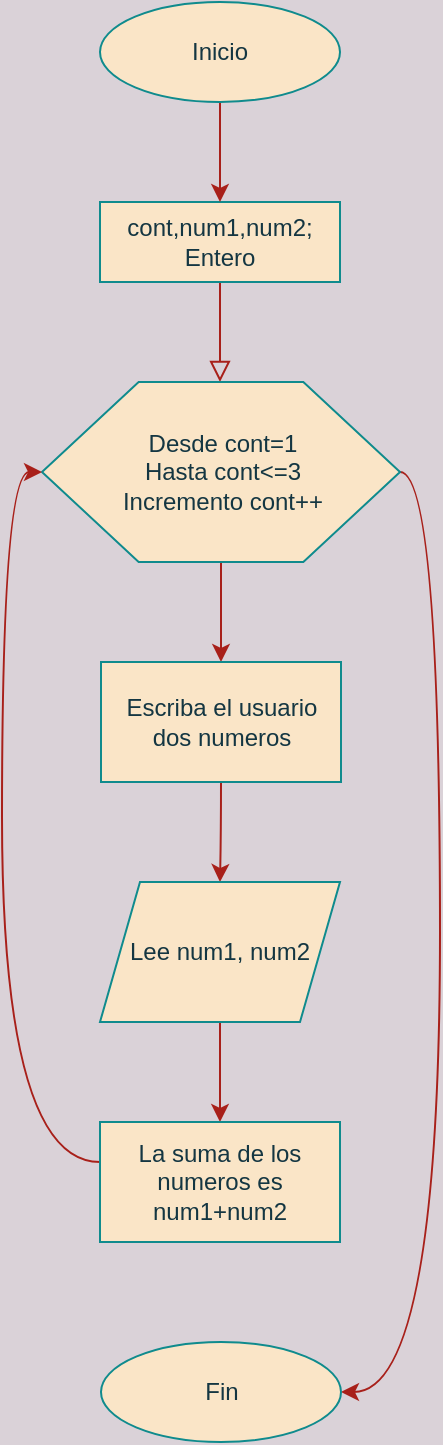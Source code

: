 <mxfile version="13.7.4" type="github">
  <diagram id="C5RBs43oDa-KdzZeNtuy" name="Page-1">
    <mxGraphModel dx="1382" dy="1964" grid="0" gridSize="10" guides="1" tooltips="1" connect="1" arrows="1" fold="1" page="1" pageScale="1" pageWidth="827" pageHeight="1169" background="#DAD2D8" math="0" shadow="0">
      <root>
        <mxCell id="WIyWlLk6GJQsqaUBKTNV-0" />
        <mxCell id="WIyWlLk6GJQsqaUBKTNV-1" parent="WIyWlLk6GJQsqaUBKTNV-0" />
        <mxCell id="WIyWlLk6GJQsqaUBKTNV-2" value="" style="html=1;jettySize=auto;orthogonalLoop=1;fontSize=11;endArrow=block;endFill=0;endSize=8;strokeWidth=1;shadow=0;labelBackgroundColor=none;edgeStyle=orthogonalEdgeStyle;curved=1;strokeColor=#A8201A;fontColor=#143642;" parent="WIyWlLk6GJQsqaUBKTNV-1" source="WIyWlLk6GJQsqaUBKTNV-3" edge="1">
          <mxGeometry relative="1" as="geometry">
            <mxPoint x="220" y="170" as="targetPoint" />
          </mxGeometry>
        </mxCell>
        <mxCell id="WIyWlLk6GJQsqaUBKTNV-3" value="cont,num1,num2; Entero" style="whiteSpace=wrap;html=1;fontSize=12;glass=0;strokeWidth=1;shadow=0;fillColor=#FAE5C7;strokeColor=#0F8B8D;fontColor=#143642;" parent="WIyWlLk6GJQsqaUBKTNV-1" vertex="1">
          <mxGeometry x="160" y="80" width="120" height="40" as="geometry" />
        </mxCell>
        <mxCell id="0xhGgHG6xFwa5WLj91no-1" style="edgeStyle=orthogonalEdgeStyle;orthogonalLoop=1;jettySize=auto;html=1;entryX=0.5;entryY=0;entryDx=0;entryDy=0;curved=1;labelBackgroundColor=#DAD2D8;strokeColor=#A8201A;fontColor=#143642;" edge="1" parent="WIyWlLk6GJQsqaUBKTNV-1" source="0xhGgHG6xFwa5WLj91no-0" target="WIyWlLk6GJQsqaUBKTNV-3">
          <mxGeometry relative="1" as="geometry" />
        </mxCell>
        <mxCell id="0xhGgHG6xFwa5WLj91no-0" value="Inicio" style="ellipse;whiteSpace=wrap;html=1;fillColor=#FAE5C7;strokeColor=#0F8B8D;fontColor=#143642;" vertex="1" parent="WIyWlLk6GJQsqaUBKTNV-1">
          <mxGeometry x="160" y="-20" width="120" height="50" as="geometry" />
        </mxCell>
        <mxCell id="0xhGgHG6xFwa5WLj91no-4" style="edgeStyle=orthogonalEdgeStyle;orthogonalLoop=1;jettySize=auto;html=1;entryX=0.5;entryY=0;entryDx=0;entryDy=0;curved=1;labelBackgroundColor=#DAD2D8;strokeColor=#A8201A;fontColor=#143642;" edge="1" parent="WIyWlLk6GJQsqaUBKTNV-1" source="0xhGgHG6xFwa5WLj91no-2" target="0xhGgHG6xFwa5WLj91no-3">
          <mxGeometry relative="1" as="geometry">
            <mxPoint x="220.5" y="290" as="targetPoint" />
          </mxGeometry>
        </mxCell>
        <mxCell id="0xhGgHG6xFwa5WLj91no-11" style="edgeStyle=orthogonalEdgeStyle;orthogonalLoop=1;jettySize=auto;html=1;entryX=1;entryY=0.5;entryDx=0;entryDy=0;curved=1;labelBackgroundColor=#DAD2D8;strokeColor=#A8201A;fontColor=#143642;" edge="1" parent="WIyWlLk6GJQsqaUBKTNV-1" source="0xhGgHG6xFwa5WLj91no-2" target="0xhGgHG6xFwa5WLj91no-10">
          <mxGeometry relative="1" as="geometry">
            <mxPoint x="330" y="470" as="targetPoint" />
            <Array as="points">
              <mxPoint x="330" y="215" />
              <mxPoint x="330" y="675" />
            </Array>
          </mxGeometry>
        </mxCell>
        <mxCell id="0xhGgHG6xFwa5WLj91no-2" value="Desde cont=1&lt;br&gt;Hasta cont&amp;lt;=3&lt;br&gt;Incremento cont++" style="verticalLabelPosition=middle;verticalAlign=middle;html=1;shape=hexagon;perimeter=hexagonPerimeter2;arcSize=6;size=0.27;labelPosition=center;align=center;fillColor=#FAE5C7;strokeColor=#0F8B8D;fontColor=#143642;" vertex="1" parent="WIyWlLk6GJQsqaUBKTNV-1">
          <mxGeometry x="131" y="170" width="179" height="90" as="geometry" />
        </mxCell>
        <mxCell id="0xhGgHG6xFwa5WLj91no-6" style="edgeStyle=orthogonalEdgeStyle;orthogonalLoop=1;jettySize=auto;html=1;entryX=0.5;entryY=0;entryDx=0;entryDy=0;curved=1;labelBackgroundColor=#DAD2D8;strokeColor=#A8201A;fontColor=#143642;" edge="1" parent="WIyWlLk6GJQsqaUBKTNV-1" source="0xhGgHG6xFwa5WLj91no-3" target="0xhGgHG6xFwa5WLj91no-5">
          <mxGeometry relative="1" as="geometry" />
        </mxCell>
        <mxCell id="0xhGgHG6xFwa5WLj91no-3" value="Escriba el usuario dos numeros" style="whiteSpace=wrap;html=1;fillColor=#FAE5C7;strokeColor=#0F8B8D;fontColor=#143642;" vertex="1" parent="WIyWlLk6GJQsqaUBKTNV-1">
          <mxGeometry x="160.5" y="310" width="120" height="60" as="geometry" />
        </mxCell>
        <mxCell id="0xhGgHG6xFwa5WLj91no-8" style="edgeStyle=orthogonalEdgeStyle;orthogonalLoop=1;jettySize=auto;html=1;curved=1;labelBackgroundColor=#DAD2D8;strokeColor=#A8201A;fontColor=#143642;" edge="1" parent="WIyWlLk6GJQsqaUBKTNV-1" source="0xhGgHG6xFwa5WLj91no-5" target="0xhGgHG6xFwa5WLj91no-7">
          <mxGeometry relative="1" as="geometry" />
        </mxCell>
        <mxCell id="0xhGgHG6xFwa5WLj91no-5" value="Lee num1, num2" style="shape=parallelogram;perimeter=parallelogramPerimeter;whiteSpace=wrap;html=1;fixedSize=1;fillColor=#FAE5C7;strokeColor=#0F8B8D;fontColor=#143642;" vertex="1" parent="WIyWlLk6GJQsqaUBKTNV-1">
          <mxGeometry x="160" y="420" width="120" height="70" as="geometry" />
        </mxCell>
        <mxCell id="0xhGgHG6xFwa5WLj91no-9" style="edgeStyle=orthogonalEdgeStyle;orthogonalLoop=1;jettySize=auto;html=1;entryX=0;entryY=0.5;entryDx=0;entryDy=0;curved=1;labelBackgroundColor=#DAD2D8;strokeColor=#A8201A;fontColor=#143642;" edge="1" parent="WIyWlLk6GJQsqaUBKTNV-1" source="0xhGgHG6xFwa5WLj91no-7" target="0xhGgHG6xFwa5WLj91no-2">
          <mxGeometry relative="1" as="geometry">
            <Array as="points">
              <mxPoint x="111" y="560" />
              <mxPoint x="111" y="215" />
            </Array>
          </mxGeometry>
        </mxCell>
        <mxCell id="0xhGgHG6xFwa5WLj91no-7" value="La suma de los numeros es num1+num2" style="whiteSpace=wrap;html=1;fillColor=#FAE5C7;strokeColor=#0F8B8D;fontColor=#143642;" vertex="1" parent="WIyWlLk6GJQsqaUBKTNV-1">
          <mxGeometry x="160" y="540" width="120" height="60" as="geometry" />
        </mxCell>
        <mxCell id="0xhGgHG6xFwa5WLj91no-10" value="Fin" style="ellipse;whiteSpace=wrap;html=1;fillColor=#FAE5C7;strokeColor=#0F8B8D;fontColor=#143642;" vertex="1" parent="WIyWlLk6GJQsqaUBKTNV-1">
          <mxGeometry x="160.5" y="650" width="120" height="50" as="geometry" />
        </mxCell>
      </root>
    </mxGraphModel>
  </diagram>
</mxfile>
